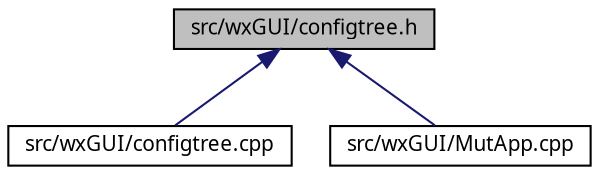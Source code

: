digraph "src/wxGUI/configtree.h"
{
  edge [fontname="Sans",fontsize="10",labelfontname="Sans",labelfontsize="10"];
  node [fontname="Sans",fontsize="10",shape=record];
  Node52 [label="src/wxGUI/configtree.h",height=0.2,width=0.4,color="black", fillcolor="grey75", style="filled", fontcolor="black"];
  Node52 -> Node53 [dir="back",color="midnightblue",fontsize="10",style="solid",fontname="Sans"];
  Node53 [label="src/wxGUI/configtree.cpp",height=0.2,width=0.4,color="black", fillcolor="white", style="filled",URL="$d4/d26/configtree_8cpp.html",tooltip="Class for tree like storage using wxFileConfig. "];
  Node52 -> Node54 [dir="back",color="midnightblue",fontsize="10",style="solid",fontname="Sans"];
  Node54 [label="src/wxGUI/MutApp.cpp",height=0.2,width=0.4,color="black", fillcolor="white", style="filled",URL="$d5/d1c/MutApp_8cpp.html",tooltip="Mutabor Application. "];
}
